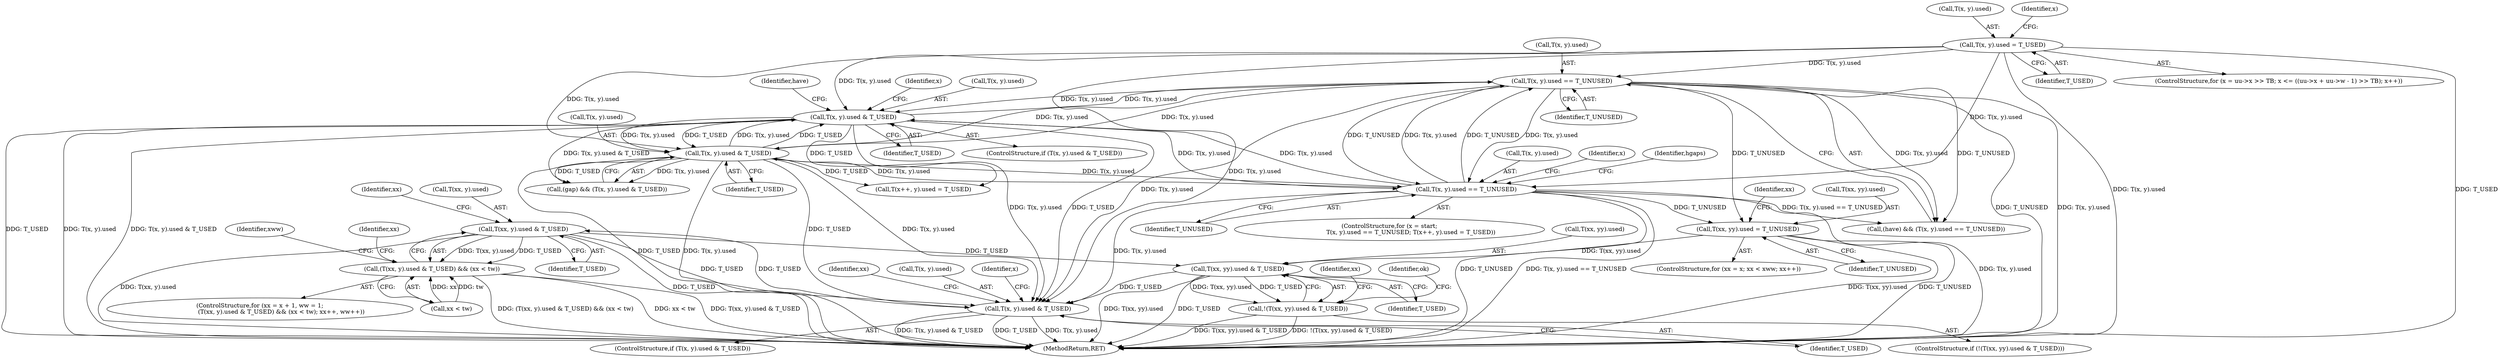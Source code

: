digraph "1_enlightment_ce94edca1ccfbe314cb7cd9453433fad404ec7ef@del" {
"1000518" [label="(Call,T(xx, y).used & T_USED)"];
"1000493" [label="(Call,T(x, y).used & T_USED)"];
"1000268" [label="(Call,T(x, y).used = T_USED)"];
"1000337" [label="(Call,T(x, y).used == T_UNUSED)"];
"1000386" [label="(Call,T(x, y).used & T_USED)"];
"1000361" [label="(Call,T(x, y).used & T_USED)"];
"1000453" [label="(Call,T(x, y).used == T_UNUSED)"];
"1000518" [label="(Call,T(xx, y).used & T_USED)"];
"1000575" [label="(Call,T(xx, yy).used & T_USED)"];
"1000610" [label="(Call,T(xx, yy).used = T_UNUSED)"];
"1000517" [label="(Call,(T(xx, y).used & T_USED) && (xx < tw))"];
"1000574" [label="(Call,!(T(xx, yy).used & T_USED))"];
"1000454" [label="(Call,T(x, y).used)"];
"1000534" [label="(Identifier,xww)"];
"1000449" [label="(ControlStructure,for (x = start;\n                       T(x, y).used == T_UNUSED; T(x++, y).used = T_USED))"];
"1000571" [label="(Identifier,xx)"];
"1000332" [label="(Identifier,x)"];
"1000510" [label="(Identifier,xx)"];
"1000362" [label="(Call,T(x, y).used)"];
"1000517" [label="(Call,(T(xx, y).used & T_USED) && (xx < tw))"];
"1000464" [label="(Identifier,x)"];
"1000361" [label="(Call,T(x, y).used & T_USED)"];
"1000576" [label="(Call,T(xx, yy).used)"];
"1000392" [label="(Identifier,T_USED)"];
"1000268" [label="(Call,T(x, y).used = T_USED)"];
"1000639" [label="(MethodReturn,RET)"];
"1000387" [label="(Call,T(x, y).used)"];
"1000530" [label="(Identifier,xx)"];
"1000609" [label="(Identifier,xx)"];
"1000507" [label="(ControlStructure,for (xx = x + 1, ww = 1;\n                       (T(xx, y).used & T_USED) && (xx < tw); xx++, ww++))"];
"1000581" [label="(Identifier,T_USED)"];
"1000494" [label="(Call,T(x, y).used)"];
"1000385" [label="(ControlStructure,if (T(x, y).used & T_USED))"];
"1000574" [label="(Call,!(T(xx, yy).used & T_USED))"];
"1000611" [label="(Call,T(xx, yy).used)"];
"1000525" [label="(Call,xx < tw)"];
"1000573" [label="(ControlStructure,if (!(T(xx, yy).used & T_USED)))"];
"1000584" [label="(Identifier,ok)"];
"1000274" [label="(Identifier,T_USED)"];
"1000359" [label="(Call,(gap) && (T(x, y).used & T_USED))"];
"1000519" [label="(Call,T(xx, y).used)"];
"1000335" [label="(Call,(have) && (T(x, y).used == T_UNUSED))"];
"1000459" [label="(Identifier,T_UNUSED)"];
"1000601" [label="(ControlStructure,for (xx = x; xx < xww; xx++))"];
"1000245" [label="(ControlStructure,for (x = uu->x >> TB; x <= ((uu->x + uu->w - 1) >> TB); x++))"];
"1000499" [label="(Identifier,T_USED)"];
"1000616" [label="(Identifier,T_UNUSED)"];
"1000524" [label="(Identifier,T_USED)"];
"1000343" [label="(Identifier,T_UNUSED)"];
"1000386" [label="(Call,T(x, y).used & T_USED)"];
"1000367" [label="(Identifier,T_USED)"];
"1000453" [label="(Call,T(x, y).used == T_UNUSED)"];
"1000269" [label="(Call,T(x, y).used)"];
"1000460" [label="(Call,T(x++, y).used = T_USED)"];
"1000492" [label="(ControlStructure,if (T(x, y).used & T_USED))"];
"1000493" [label="(Call,T(x, y).used & T_USED)"];
"1000337" [label="(Call,T(x, y).used == T_UNUSED)"];
"1000518" [label="(Call,T(xx, y).used & T_USED)"];
"1000338" [label="(Call,T(x, y).used)"];
"1000469" [label="(Identifier,hgaps)"];
"1000267" [label="(Identifier,x)"];
"1000575" [label="(Call,T(xx, yy).used & T_USED)"];
"1000610" [label="(Call,T(xx, yy).used = T_UNUSED)"];
"1000394" [label="(Identifier,have)"];
"1000490" [label="(Identifier,x)"];
"1000526" [label="(Identifier,xx)"];
"1000518" -> "1000517"  [label="AST: "];
"1000518" -> "1000524"  [label="CFG: "];
"1000519" -> "1000518"  [label="AST: "];
"1000524" -> "1000518"  [label="AST: "];
"1000526" -> "1000518"  [label="CFG: "];
"1000517" -> "1000518"  [label="CFG: "];
"1000518" -> "1000639"  [label="DDG: T_USED"];
"1000518" -> "1000639"  [label="DDG: T(xx, y).used"];
"1000518" -> "1000493"  [label="DDG: T_USED"];
"1000518" -> "1000517"  [label="DDG: T(xx, y).used"];
"1000518" -> "1000517"  [label="DDG: T_USED"];
"1000493" -> "1000518"  [label="DDG: T_USED"];
"1000518" -> "1000575"  [label="DDG: T_USED"];
"1000493" -> "1000492"  [label="AST: "];
"1000493" -> "1000499"  [label="CFG: "];
"1000494" -> "1000493"  [label="AST: "];
"1000499" -> "1000493"  [label="AST: "];
"1000510" -> "1000493"  [label="CFG: "];
"1000490" -> "1000493"  [label="CFG: "];
"1000493" -> "1000639"  [label="DDG: T(x, y).used"];
"1000493" -> "1000639"  [label="DDG: T(x, y).used & T_USED"];
"1000493" -> "1000639"  [label="DDG: T_USED"];
"1000268" -> "1000493"  [label="DDG: T(x, y).used"];
"1000337" -> "1000493"  [label="DDG: T(x, y).used"];
"1000386" -> "1000493"  [label="DDG: T(x, y).used"];
"1000386" -> "1000493"  [label="DDG: T_USED"];
"1000361" -> "1000493"  [label="DDG: T(x, y).used"];
"1000361" -> "1000493"  [label="DDG: T_USED"];
"1000453" -> "1000493"  [label="DDG: T(x, y).used"];
"1000575" -> "1000493"  [label="DDG: T_USED"];
"1000268" -> "1000245"  [label="AST: "];
"1000268" -> "1000274"  [label="CFG: "];
"1000269" -> "1000268"  [label="AST: "];
"1000274" -> "1000268"  [label="AST: "];
"1000267" -> "1000268"  [label="CFG: "];
"1000268" -> "1000639"  [label="DDG: T(x, y).used"];
"1000268" -> "1000639"  [label="DDG: T_USED"];
"1000268" -> "1000337"  [label="DDG: T(x, y).used"];
"1000268" -> "1000361"  [label="DDG: T(x, y).used"];
"1000268" -> "1000386"  [label="DDG: T(x, y).used"];
"1000268" -> "1000453"  [label="DDG: T(x, y).used"];
"1000337" -> "1000335"  [label="AST: "];
"1000337" -> "1000343"  [label="CFG: "];
"1000338" -> "1000337"  [label="AST: "];
"1000343" -> "1000337"  [label="AST: "];
"1000335" -> "1000337"  [label="CFG: "];
"1000337" -> "1000639"  [label="DDG: T_UNUSED"];
"1000337" -> "1000639"  [label="DDG: T(x, y).used"];
"1000337" -> "1000335"  [label="DDG: T(x, y).used"];
"1000337" -> "1000335"  [label="DDG: T_UNUSED"];
"1000386" -> "1000337"  [label="DDG: T(x, y).used"];
"1000361" -> "1000337"  [label="DDG: T(x, y).used"];
"1000453" -> "1000337"  [label="DDG: T(x, y).used"];
"1000453" -> "1000337"  [label="DDG: T_UNUSED"];
"1000337" -> "1000361"  [label="DDG: T(x, y).used"];
"1000337" -> "1000386"  [label="DDG: T(x, y).used"];
"1000337" -> "1000453"  [label="DDG: T(x, y).used"];
"1000337" -> "1000453"  [label="DDG: T_UNUSED"];
"1000337" -> "1000610"  [label="DDG: T_UNUSED"];
"1000386" -> "1000385"  [label="AST: "];
"1000386" -> "1000392"  [label="CFG: "];
"1000387" -> "1000386"  [label="AST: "];
"1000392" -> "1000386"  [label="AST: "];
"1000394" -> "1000386"  [label="CFG: "];
"1000332" -> "1000386"  [label="CFG: "];
"1000386" -> "1000639"  [label="DDG: T_USED"];
"1000386" -> "1000639"  [label="DDG: T(x, y).used"];
"1000386" -> "1000639"  [label="DDG: T(x, y).used & T_USED"];
"1000386" -> "1000359"  [label="DDG: T(x, y).used & T_USED"];
"1000386" -> "1000361"  [label="DDG: T(x, y).used"];
"1000386" -> "1000361"  [label="DDG: T_USED"];
"1000361" -> "1000386"  [label="DDG: T(x, y).used"];
"1000361" -> "1000386"  [label="DDG: T_USED"];
"1000453" -> "1000386"  [label="DDG: T(x, y).used"];
"1000386" -> "1000453"  [label="DDG: T(x, y).used"];
"1000386" -> "1000460"  [label="DDG: T_USED"];
"1000361" -> "1000359"  [label="AST: "];
"1000361" -> "1000367"  [label="CFG: "];
"1000362" -> "1000361"  [label="AST: "];
"1000367" -> "1000361"  [label="AST: "];
"1000359" -> "1000361"  [label="CFG: "];
"1000361" -> "1000639"  [label="DDG: T_USED"];
"1000361" -> "1000639"  [label="DDG: T(x, y).used"];
"1000361" -> "1000359"  [label="DDG: T(x, y).used"];
"1000361" -> "1000359"  [label="DDG: T_USED"];
"1000453" -> "1000361"  [label="DDG: T(x, y).used"];
"1000361" -> "1000453"  [label="DDG: T(x, y).used"];
"1000361" -> "1000460"  [label="DDG: T_USED"];
"1000453" -> "1000449"  [label="AST: "];
"1000453" -> "1000459"  [label="CFG: "];
"1000454" -> "1000453"  [label="AST: "];
"1000459" -> "1000453"  [label="AST: "];
"1000464" -> "1000453"  [label="CFG: "];
"1000469" -> "1000453"  [label="CFG: "];
"1000453" -> "1000639"  [label="DDG: T_UNUSED"];
"1000453" -> "1000639"  [label="DDG: T(x, y).used == T_UNUSED"];
"1000453" -> "1000639"  [label="DDG: T(x, y).used"];
"1000453" -> "1000335"  [label="DDG: T(x, y).used == T_UNUSED"];
"1000453" -> "1000610"  [label="DDG: T_UNUSED"];
"1000575" -> "1000574"  [label="AST: "];
"1000575" -> "1000581"  [label="CFG: "];
"1000576" -> "1000575"  [label="AST: "];
"1000581" -> "1000575"  [label="AST: "];
"1000574" -> "1000575"  [label="CFG: "];
"1000575" -> "1000639"  [label="DDG: T_USED"];
"1000575" -> "1000639"  [label="DDG: T(xx, yy).used"];
"1000575" -> "1000574"  [label="DDG: T(xx, yy).used"];
"1000575" -> "1000574"  [label="DDG: T_USED"];
"1000610" -> "1000575"  [label="DDG: T(xx, yy).used"];
"1000610" -> "1000601"  [label="AST: "];
"1000610" -> "1000616"  [label="CFG: "];
"1000611" -> "1000610"  [label="AST: "];
"1000616" -> "1000610"  [label="AST: "];
"1000609" -> "1000610"  [label="CFG: "];
"1000610" -> "1000639"  [label="DDG: T_UNUSED"];
"1000610" -> "1000639"  [label="DDG: T(xx, yy).used"];
"1000517" -> "1000507"  [label="AST: "];
"1000517" -> "1000525"  [label="CFG: "];
"1000525" -> "1000517"  [label="AST: "];
"1000530" -> "1000517"  [label="CFG: "];
"1000534" -> "1000517"  [label="CFG: "];
"1000517" -> "1000639"  [label="DDG: xx < tw"];
"1000517" -> "1000639"  [label="DDG: T(xx, y).used & T_USED"];
"1000517" -> "1000639"  [label="DDG: (T(xx, y).used & T_USED) && (xx < tw)"];
"1000525" -> "1000517"  [label="DDG: xx"];
"1000525" -> "1000517"  [label="DDG: tw"];
"1000574" -> "1000573"  [label="AST: "];
"1000584" -> "1000574"  [label="CFG: "];
"1000571" -> "1000574"  [label="CFG: "];
"1000574" -> "1000639"  [label="DDG: T(xx, yy).used & T_USED"];
"1000574" -> "1000639"  [label="DDG: !(T(xx, yy).used & T_USED)"];
}
